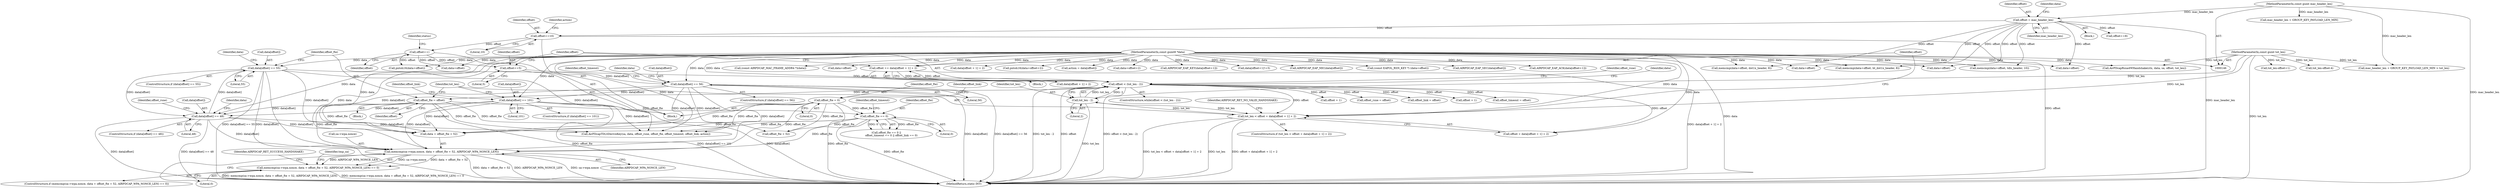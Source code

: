 digraph "0_wireshark_9b0b20b8d5f8c9f7839d58ff6c5900f7e19283b4@API" {
"1000714" [label="(Call,memcmp(sa->wpa.nonce, data + offset_fte + 52, AIRPDCAP_WPA_NONCE_LEN))"];
"1000562" [label="(Call,data[offset] == 55)"];
"1000551" [label="(Call,data[offset] == 48)"];
"1000584" [label="(Call,data[offset] == 101)"];
"1000573" [label="(Call,data[offset] == 56)"];
"1000148" [label="(MethodParameterIn,const guint8 *data)"];
"1000568" [label="(Call,offset_fte = offset)"];
"1000544" [label="(Call,offset < (tot_len - 2))"];
"1000608" [label="(Call,offset += data[offset + 1] + 2)"];
"1000540" [label="(Call,offset+=5)"];
"1000521" [label="(Call,offset++)"];
"1000498" [label="(Call,offset+=10)"];
"1000174" [label="(Call,offset = mac_header_len)"];
"1000149" [label="(MethodParameterIn,const guint mac_header_len)"];
"1000546" [label="(Call,tot_len - 2)"];
"1000594" [label="(Call,tot_len < offset + data[offset + 1] + 2)"];
"1000150" [label="(MethodParameterIn,const guint tot_len)"];
"1000623" [label="(Call,offset_fte == 0)"];
"1000483" [label="(Call,offset_fte = 0)"];
"1000713" [label="(Call,memcmp(sa->wpa.nonce, data + offset_fte + 52, AIRPDCAP_WPA_NONCE_LEN) == 0)"];
"1000204" [label="(Call,data[offset+1]!=3)"];
"1000573" [label="(Call,data[offset] == 56)"];
"1000544" [label="(Call,offset < (tot_len - 2))"];
"1000722" [label="(Call,offset_fte + 52)"];
"1000623" [label="(Call,offset_fte == 0)"];
"1000458" [label="(Call,tot_len-offset+1)"];
"1000484" [label="(Identifier,offset_fte)"];
"1000552" [label="(Call,data[offset])"];
"1000335" [label="(Call,AIRPDCAP_EAP_MIC(data[offset]))"];
"1000567" [label="(Block,)"];
"1000547" [label="(Identifier,tot_len)"];
"1000609" [label="(Identifier,offset)"];
"1000498" [label="(Call,offset+=10)"];
"1000302" [label="(Call,mac_header_len + GROUP_KEY_PAYLOAD_LEN_MIN > tot_len)"];
"1000548" [label="(Literal,2)"];
"1000553" [label="(Identifier,data)"];
"1000473" [label="(Block,)"];
"1000175" [label="(Identifier,offset)"];
"1000624" [label="(Identifier,offset_fte)"];
"1000180" [label="(Call,memcmp(data+offset, dot1x_header, 8))"];
"1000188" [label="(Call,memcmp(data+offset, bt_dot1x_header, 8))"];
"1000246" [label="(Call,(const EAPOL_RSN_KEY *) (data+offset))"];
"1000181" [label="(Call,data+offset)"];
"1000594" [label="(Call,tot_len < offset + data[offset + 1] + 2)"];
"1000628" [label="(Identifier,offset_timeout)"];
"1000570" [label="(Identifier,offset)"];
"1000596" [label="(Call,offset + data[offset + 1] + 2)"];
"1000526" [label="(Call,data+offset)"];
"1000734" [label="(Identifier,tmp_sa)"];
"1000564" [label="(Identifier,data)"];
"1000541" [label="(Identifier,offset)"];
"1000524" [label="(Identifier,status)"];
"1000542" [label="(Literal,5)"];
"1000568" [label="(Call,offset_fte = offset)"];
"1000152" [label="(Block,)"];
"1000625" [label="(Literal,0)"];
"1000726" [label="(Literal,0)"];
"1000755" [label="(Call,AirPDcapTDLSDeriveKey(sa, data, offset_rsne, offset_fte, offset_timeout, offset_link, action))"];
"1000595" [label="(Identifier,tot_len)"];
"1000485" [label="(Literal,0)"];
"1000550" [label="(ControlStructure,if (data[offset] == 48))"];
"1000341" [label="(Call,AIRPDCAP_EAP_SEC(data[offset]))"];
"1000588" [label="(Literal,101)"];
"1000500" [label="(Literal,10)"];
"1000715" [label="(Call,sa->wpa.nonce)"];
"1000577" [label="(Literal,56)"];
"1000189" [label="(Call,data+offset)"];
"1000555" [label="(Literal,48)"];
"1000579" [label="(Call,offset_timeout = offset)"];
"1000326" [label="(Call,AIRPDCAP_EAP_ACK(data[offset+1]))"];
"1000148" [label="(MethodParameterIn,const guint8 *data)"];
"1000228" [label="(Call,tot_len-offset-4)"];
"1000303" [label="(Call,mac_header_len + GROUP_KEY_PAYLOAD_LEN_MIN)"];
"1000543" [label="(ControlStructure,while(offset < (tot_len - 2)))"];
"1000713" [label="(Call,memcmp(sa->wpa.nonce, data + offset_fte + 52, AIRPDCAP_WPA_NONCE_LEN) == 0)"];
"1000561" [label="(ControlStructure,if (data[offset] == 55))"];
"1000779" [label="(MethodReturn,static INT)"];
"1000549" [label="(Block,)"];
"1000586" [label="(Identifier,data)"];
"1000540" [label="(Call,offset+=5)"];
"1000613" [label="(Call,offset + 1)"];
"1000488" [label="(Identifier,offset_link)"];
"1000585" [label="(Call,data[offset])"];
"1000499" [label="(Identifier,offset)"];
"1000200" [label="(Call,offset+=8)"];
"1000525" [label="(Call,pntoh16(data+offset))"];
"1000558" [label="(Identifier,offset_rsne)"];
"1000583" [label="(ControlStructure,if (data[offset] == 101))"];
"1000569" [label="(Identifier,offset_fte)"];
"1000557" [label="(Call,offset_rsne = offset)"];
"1000521" [label="(Call,offset++)"];
"1000292" [label="(Call,AirPDcapRsna4WHandshake(ctx, data, sa, offset, tot_len))"];
"1000377" [label="(Call,(const AIRPDCAP_MAC_FRAME_ADDR4 *)(data))"];
"1000620" [label="(Identifier,offset_rsne)"];
"1000248" [label="(Call,data+offset)"];
"1000176" [label="(Identifier,mac_header_len)"];
"1000546" [label="(Call,tot_len - 2)"];
"1000522" [label="(Identifier,offset)"];
"1000483" [label="(Call,offset_fte = 0)"];
"1000502" [label="(Identifier,action)"];
"1000607" [label="(Identifier,AIRPDCAP_RET_NO_VALID_HANDSHAKE)"];
"1000149" [label="(MethodParameterIn,const guint mac_header_len)"];
"1000545" [label="(Identifier,offset)"];
"1000574" [label="(Call,data[offset])"];
"1000467" [label="(Call,data+offset)"];
"1000572" [label="(ControlStructure,if (data[offset] == 56))"];
"1000725" [label="(Identifier,AIRPDCAP_WPA_NONCE_LEN)"];
"1000562" [label="(Call,data[offset] == 55)"];
"1000563" [label="(Call,data[offset])"];
"1000590" [label="(Call,offset_link = offset)"];
"1000591" [label="(Identifier,offset_link)"];
"1000580" [label="(Identifier,offset_timeout)"];
"1000610" [label="(Call,data[offset + 1] + 2)"];
"1000575" [label="(Identifier,data)"];
"1000598" [label="(Call,data[offset + 1] + 2)"];
"1000220" [label="(Call,pntoh16(data+offset+2))"];
"1000584" [label="(Call,data[offset] == 101)"];
"1000150" [label="(MethodParameterIn,const guint tot_len)"];
"1000608" [label="(Call,offset += data[offset + 1] + 2)"];
"1000714" [label="(Call,memcmp(sa->wpa.nonce, data + offset_fte + 52, AIRPDCAP_WPA_NONCE_LEN))"];
"1000712" [label="(ControlStructure,if (memcmp(sa->wpa.nonce, data + offset_fte + 52, AIRPDCAP_WPA_NONCE_LEN) == 0))"];
"1000182" [label="(Identifier,data)"];
"1000174" [label="(Call,offset = mac_header_len)"];
"1000622" [label="(Call,offset_fte == 0 ||\n            offset_timeout == 0 || offset_link == 0)"];
"1000601" [label="(Call,offset + 1)"];
"1000566" [label="(Literal,55)"];
"1000501" [label="(Call,action = data[offset])"];
"1000466" [label="(Call,memcmp(data+offset, tdls_header, 10))"];
"1000593" [label="(ControlStructure,if (tot_len < offset + data[offset + 1] + 2))"];
"1000221" [label="(Call,data+offset+2)"];
"1000551" [label="(Call,data[offset] == 48)"];
"1000720" [label="(Call,data + offset_fte + 52)"];
"1000317" [label="(Call,AIRPDCAP_EAP_KEY(data[offset+1]))"];
"1000729" [label="(Identifier,AIRPDCAP_RET_SUCCESS_HANDSHAKE)"];
"1000714" -> "1000713"  [label="AST: "];
"1000714" -> "1000725"  [label="CFG: "];
"1000715" -> "1000714"  [label="AST: "];
"1000720" -> "1000714"  [label="AST: "];
"1000725" -> "1000714"  [label="AST: "];
"1000726" -> "1000714"  [label="CFG: "];
"1000714" -> "1000779"  [label="DDG: sa->wpa.nonce"];
"1000714" -> "1000779"  [label="DDG: data + offset_fte + 52"];
"1000714" -> "1000779"  [label="DDG: AIRPDCAP_WPA_NONCE_LEN"];
"1000714" -> "1000713"  [label="DDG: sa->wpa.nonce"];
"1000714" -> "1000713"  [label="DDG: data + offset_fte + 52"];
"1000714" -> "1000713"  [label="DDG: AIRPDCAP_WPA_NONCE_LEN"];
"1000562" -> "1000714"  [label="DDG: data[offset]"];
"1000551" -> "1000714"  [label="DDG: data[offset]"];
"1000584" -> "1000714"  [label="DDG: data[offset]"];
"1000573" -> "1000714"  [label="DDG: data[offset]"];
"1000148" -> "1000714"  [label="DDG: data"];
"1000568" -> "1000714"  [label="DDG: offset_fte"];
"1000623" -> "1000714"  [label="DDG: offset_fte"];
"1000483" -> "1000714"  [label="DDG: offset_fte"];
"1000562" -> "1000561"  [label="AST: "];
"1000562" -> "1000566"  [label="CFG: "];
"1000563" -> "1000562"  [label="AST: "];
"1000566" -> "1000562"  [label="AST: "];
"1000569" -> "1000562"  [label="CFG: "];
"1000575" -> "1000562"  [label="CFG: "];
"1000562" -> "1000779"  [label="DDG: data[offset]"];
"1000562" -> "1000779"  [label="DDG: data[offset] == 55"];
"1000562" -> "1000551"  [label="DDG: data[offset]"];
"1000551" -> "1000562"  [label="DDG: data[offset]"];
"1000148" -> "1000562"  [label="DDG: data"];
"1000562" -> "1000573"  [label="DDG: data[offset]"];
"1000562" -> "1000720"  [label="DDG: data[offset]"];
"1000562" -> "1000755"  [label="DDG: data[offset]"];
"1000551" -> "1000550"  [label="AST: "];
"1000551" -> "1000555"  [label="CFG: "];
"1000552" -> "1000551"  [label="AST: "];
"1000555" -> "1000551"  [label="AST: "];
"1000558" -> "1000551"  [label="CFG: "];
"1000564" -> "1000551"  [label="CFG: "];
"1000551" -> "1000779"  [label="DDG: data[offset] == 48"];
"1000551" -> "1000779"  [label="DDG: data[offset]"];
"1000584" -> "1000551"  [label="DDG: data[offset]"];
"1000573" -> "1000551"  [label="DDG: data[offset]"];
"1000148" -> "1000551"  [label="DDG: data"];
"1000551" -> "1000720"  [label="DDG: data[offset]"];
"1000551" -> "1000755"  [label="DDG: data[offset]"];
"1000584" -> "1000583"  [label="AST: "];
"1000584" -> "1000588"  [label="CFG: "];
"1000585" -> "1000584"  [label="AST: "];
"1000588" -> "1000584"  [label="AST: "];
"1000591" -> "1000584"  [label="CFG: "];
"1000595" -> "1000584"  [label="CFG: "];
"1000584" -> "1000779"  [label="DDG: data[offset] == 101"];
"1000584" -> "1000779"  [label="DDG: data[offset]"];
"1000573" -> "1000584"  [label="DDG: data[offset]"];
"1000148" -> "1000584"  [label="DDG: data"];
"1000584" -> "1000720"  [label="DDG: data[offset]"];
"1000584" -> "1000755"  [label="DDG: data[offset]"];
"1000573" -> "1000572"  [label="AST: "];
"1000573" -> "1000577"  [label="CFG: "];
"1000574" -> "1000573"  [label="AST: "];
"1000577" -> "1000573"  [label="AST: "];
"1000580" -> "1000573"  [label="CFG: "];
"1000586" -> "1000573"  [label="CFG: "];
"1000573" -> "1000779"  [label="DDG: data[offset]"];
"1000573" -> "1000779"  [label="DDG: data[offset] == 56"];
"1000148" -> "1000573"  [label="DDG: data"];
"1000573" -> "1000720"  [label="DDG: data[offset]"];
"1000573" -> "1000755"  [label="DDG: data[offset]"];
"1000148" -> "1000146"  [label="AST: "];
"1000148" -> "1000779"  [label="DDG: data"];
"1000148" -> "1000180"  [label="DDG: data"];
"1000148" -> "1000181"  [label="DDG: data"];
"1000148" -> "1000188"  [label="DDG: data"];
"1000148" -> "1000189"  [label="DDG: data"];
"1000148" -> "1000204"  [label="DDG: data"];
"1000148" -> "1000220"  [label="DDG: data"];
"1000148" -> "1000221"  [label="DDG: data"];
"1000148" -> "1000246"  [label="DDG: data"];
"1000148" -> "1000248"  [label="DDG: data"];
"1000148" -> "1000292"  [label="DDG: data"];
"1000148" -> "1000317"  [label="DDG: data"];
"1000148" -> "1000326"  [label="DDG: data"];
"1000148" -> "1000335"  [label="DDG: data"];
"1000148" -> "1000341"  [label="DDG: data"];
"1000148" -> "1000377"  [label="DDG: data"];
"1000148" -> "1000466"  [label="DDG: data"];
"1000148" -> "1000467"  [label="DDG: data"];
"1000148" -> "1000501"  [label="DDG: data"];
"1000148" -> "1000525"  [label="DDG: data"];
"1000148" -> "1000526"  [label="DDG: data"];
"1000148" -> "1000594"  [label="DDG: data"];
"1000148" -> "1000596"  [label="DDG: data"];
"1000148" -> "1000598"  [label="DDG: data"];
"1000148" -> "1000608"  [label="DDG: data"];
"1000148" -> "1000610"  [label="DDG: data"];
"1000148" -> "1000720"  [label="DDG: data"];
"1000148" -> "1000755"  [label="DDG: data"];
"1000568" -> "1000567"  [label="AST: "];
"1000568" -> "1000570"  [label="CFG: "];
"1000569" -> "1000568"  [label="AST: "];
"1000570" -> "1000568"  [label="AST: "];
"1000595" -> "1000568"  [label="CFG: "];
"1000568" -> "1000779"  [label="DDG: offset_fte"];
"1000544" -> "1000568"  [label="DDG: offset"];
"1000568" -> "1000623"  [label="DDG: offset_fte"];
"1000568" -> "1000720"  [label="DDG: offset_fte"];
"1000568" -> "1000722"  [label="DDG: offset_fte"];
"1000568" -> "1000755"  [label="DDG: offset_fte"];
"1000544" -> "1000543"  [label="AST: "];
"1000544" -> "1000546"  [label="CFG: "];
"1000545" -> "1000544"  [label="AST: "];
"1000546" -> "1000544"  [label="AST: "];
"1000553" -> "1000544"  [label="CFG: "];
"1000620" -> "1000544"  [label="CFG: "];
"1000544" -> "1000779"  [label="DDG: tot_len - 2"];
"1000544" -> "1000779"  [label="DDG: offset"];
"1000544" -> "1000779"  [label="DDG: offset < (tot_len - 2)"];
"1000608" -> "1000544"  [label="DDG: offset"];
"1000540" -> "1000544"  [label="DDG: offset"];
"1000546" -> "1000544"  [label="DDG: tot_len"];
"1000546" -> "1000544"  [label="DDG: 2"];
"1000544" -> "1000557"  [label="DDG: offset"];
"1000544" -> "1000579"  [label="DDG: offset"];
"1000544" -> "1000590"  [label="DDG: offset"];
"1000544" -> "1000594"  [label="DDG: offset"];
"1000544" -> "1000596"  [label="DDG: offset"];
"1000544" -> "1000601"  [label="DDG: offset"];
"1000544" -> "1000608"  [label="DDG: offset"];
"1000544" -> "1000613"  [label="DDG: offset"];
"1000608" -> "1000549"  [label="AST: "];
"1000608" -> "1000610"  [label="CFG: "];
"1000609" -> "1000608"  [label="AST: "];
"1000610" -> "1000608"  [label="AST: "];
"1000545" -> "1000608"  [label="CFG: "];
"1000608" -> "1000779"  [label="DDG: data[offset + 1] + 2"];
"1000540" -> "1000473"  [label="AST: "];
"1000540" -> "1000542"  [label="CFG: "];
"1000541" -> "1000540"  [label="AST: "];
"1000542" -> "1000540"  [label="AST: "];
"1000545" -> "1000540"  [label="CFG: "];
"1000521" -> "1000540"  [label="DDG: offset"];
"1000521" -> "1000473"  [label="AST: "];
"1000521" -> "1000522"  [label="CFG: "];
"1000522" -> "1000521"  [label="AST: "];
"1000524" -> "1000521"  [label="CFG: "];
"1000498" -> "1000521"  [label="DDG: offset"];
"1000521" -> "1000525"  [label="DDG: offset"];
"1000521" -> "1000526"  [label="DDG: offset"];
"1000498" -> "1000473"  [label="AST: "];
"1000498" -> "1000500"  [label="CFG: "];
"1000499" -> "1000498"  [label="AST: "];
"1000500" -> "1000498"  [label="AST: "];
"1000502" -> "1000498"  [label="CFG: "];
"1000498" -> "1000779"  [label="DDG: offset"];
"1000174" -> "1000498"  [label="DDG: offset"];
"1000174" -> "1000152"  [label="AST: "];
"1000174" -> "1000176"  [label="CFG: "];
"1000175" -> "1000174"  [label="AST: "];
"1000176" -> "1000174"  [label="AST: "];
"1000182" -> "1000174"  [label="CFG: "];
"1000174" -> "1000779"  [label="DDG: mac_header_len"];
"1000149" -> "1000174"  [label="DDG: mac_header_len"];
"1000174" -> "1000180"  [label="DDG: offset"];
"1000174" -> "1000181"  [label="DDG: offset"];
"1000174" -> "1000188"  [label="DDG: offset"];
"1000174" -> "1000189"  [label="DDG: offset"];
"1000174" -> "1000200"  [label="DDG: offset"];
"1000174" -> "1000466"  [label="DDG: offset"];
"1000174" -> "1000467"  [label="DDG: offset"];
"1000149" -> "1000146"  [label="AST: "];
"1000149" -> "1000779"  [label="DDG: mac_header_len"];
"1000149" -> "1000302"  [label="DDG: mac_header_len"];
"1000149" -> "1000303"  [label="DDG: mac_header_len"];
"1000546" -> "1000548"  [label="CFG: "];
"1000547" -> "1000546"  [label="AST: "];
"1000548" -> "1000546"  [label="AST: "];
"1000546" -> "1000779"  [label="DDG: tot_len"];
"1000594" -> "1000546"  [label="DDG: tot_len"];
"1000150" -> "1000546"  [label="DDG: tot_len"];
"1000546" -> "1000594"  [label="DDG: tot_len"];
"1000594" -> "1000593"  [label="AST: "];
"1000594" -> "1000596"  [label="CFG: "];
"1000595" -> "1000594"  [label="AST: "];
"1000596" -> "1000594"  [label="AST: "];
"1000607" -> "1000594"  [label="CFG: "];
"1000609" -> "1000594"  [label="CFG: "];
"1000594" -> "1000779"  [label="DDG: tot_len"];
"1000594" -> "1000779"  [label="DDG: offset + data[offset + 1] + 2"];
"1000594" -> "1000779"  [label="DDG: tot_len < offset + data[offset + 1] + 2"];
"1000150" -> "1000594"  [label="DDG: tot_len"];
"1000150" -> "1000146"  [label="AST: "];
"1000150" -> "1000779"  [label="DDG: tot_len"];
"1000150" -> "1000228"  [label="DDG: tot_len"];
"1000150" -> "1000292"  [label="DDG: tot_len"];
"1000150" -> "1000302"  [label="DDG: tot_len"];
"1000150" -> "1000458"  [label="DDG: tot_len"];
"1000623" -> "1000622"  [label="AST: "];
"1000623" -> "1000625"  [label="CFG: "];
"1000624" -> "1000623"  [label="AST: "];
"1000625" -> "1000623"  [label="AST: "];
"1000628" -> "1000623"  [label="CFG: "];
"1000622" -> "1000623"  [label="CFG: "];
"1000623" -> "1000779"  [label="DDG: offset_fte"];
"1000623" -> "1000622"  [label="DDG: offset_fte"];
"1000623" -> "1000622"  [label="DDG: 0"];
"1000483" -> "1000623"  [label="DDG: offset_fte"];
"1000623" -> "1000720"  [label="DDG: offset_fte"];
"1000623" -> "1000722"  [label="DDG: offset_fte"];
"1000623" -> "1000755"  [label="DDG: offset_fte"];
"1000483" -> "1000473"  [label="AST: "];
"1000483" -> "1000485"  [label="CFG: "];
"1000484" -> "1000483"  [label="AST: "];
"1000485" -> "1000483"  [label="AST: "];
"1000488" -> "1000483"  [label="CFG: "];
"1000483" -> "1000779"  [label="DDG: offset_fte"];
"1000483" -> "1000720"  [label="DDG: offset_fte"];
"1000483" -> "1000722"  [label="DDG: offset_fte"];
"1000483" -> "1000755"  [label="DDG: offset_fte"];
"1000713" -> "1000712"  [label="AST: "];
"1000713" -> "1000726"  [label="CFG: "];
"1000726" -> "1000713"  [label="AST: "];
"1000729" -> "1000713"  [label="CFG: "];
"1000734" -> "1000713"  [label="CFG: "];
"1000713" -> "1000779"  [label="DDG: memcmp(sa->wpa.nonce, data + offset_fte + 52, AIRPDCAP_WPA_NONCE_LEN)"];
"1000713" -> "1000779"  [label="DDG: memcmp(sa->wpa.nonce, data + offset_fte + 52, AIRPDCAP_WPA_NONCE_LEN) == 0"];
}
